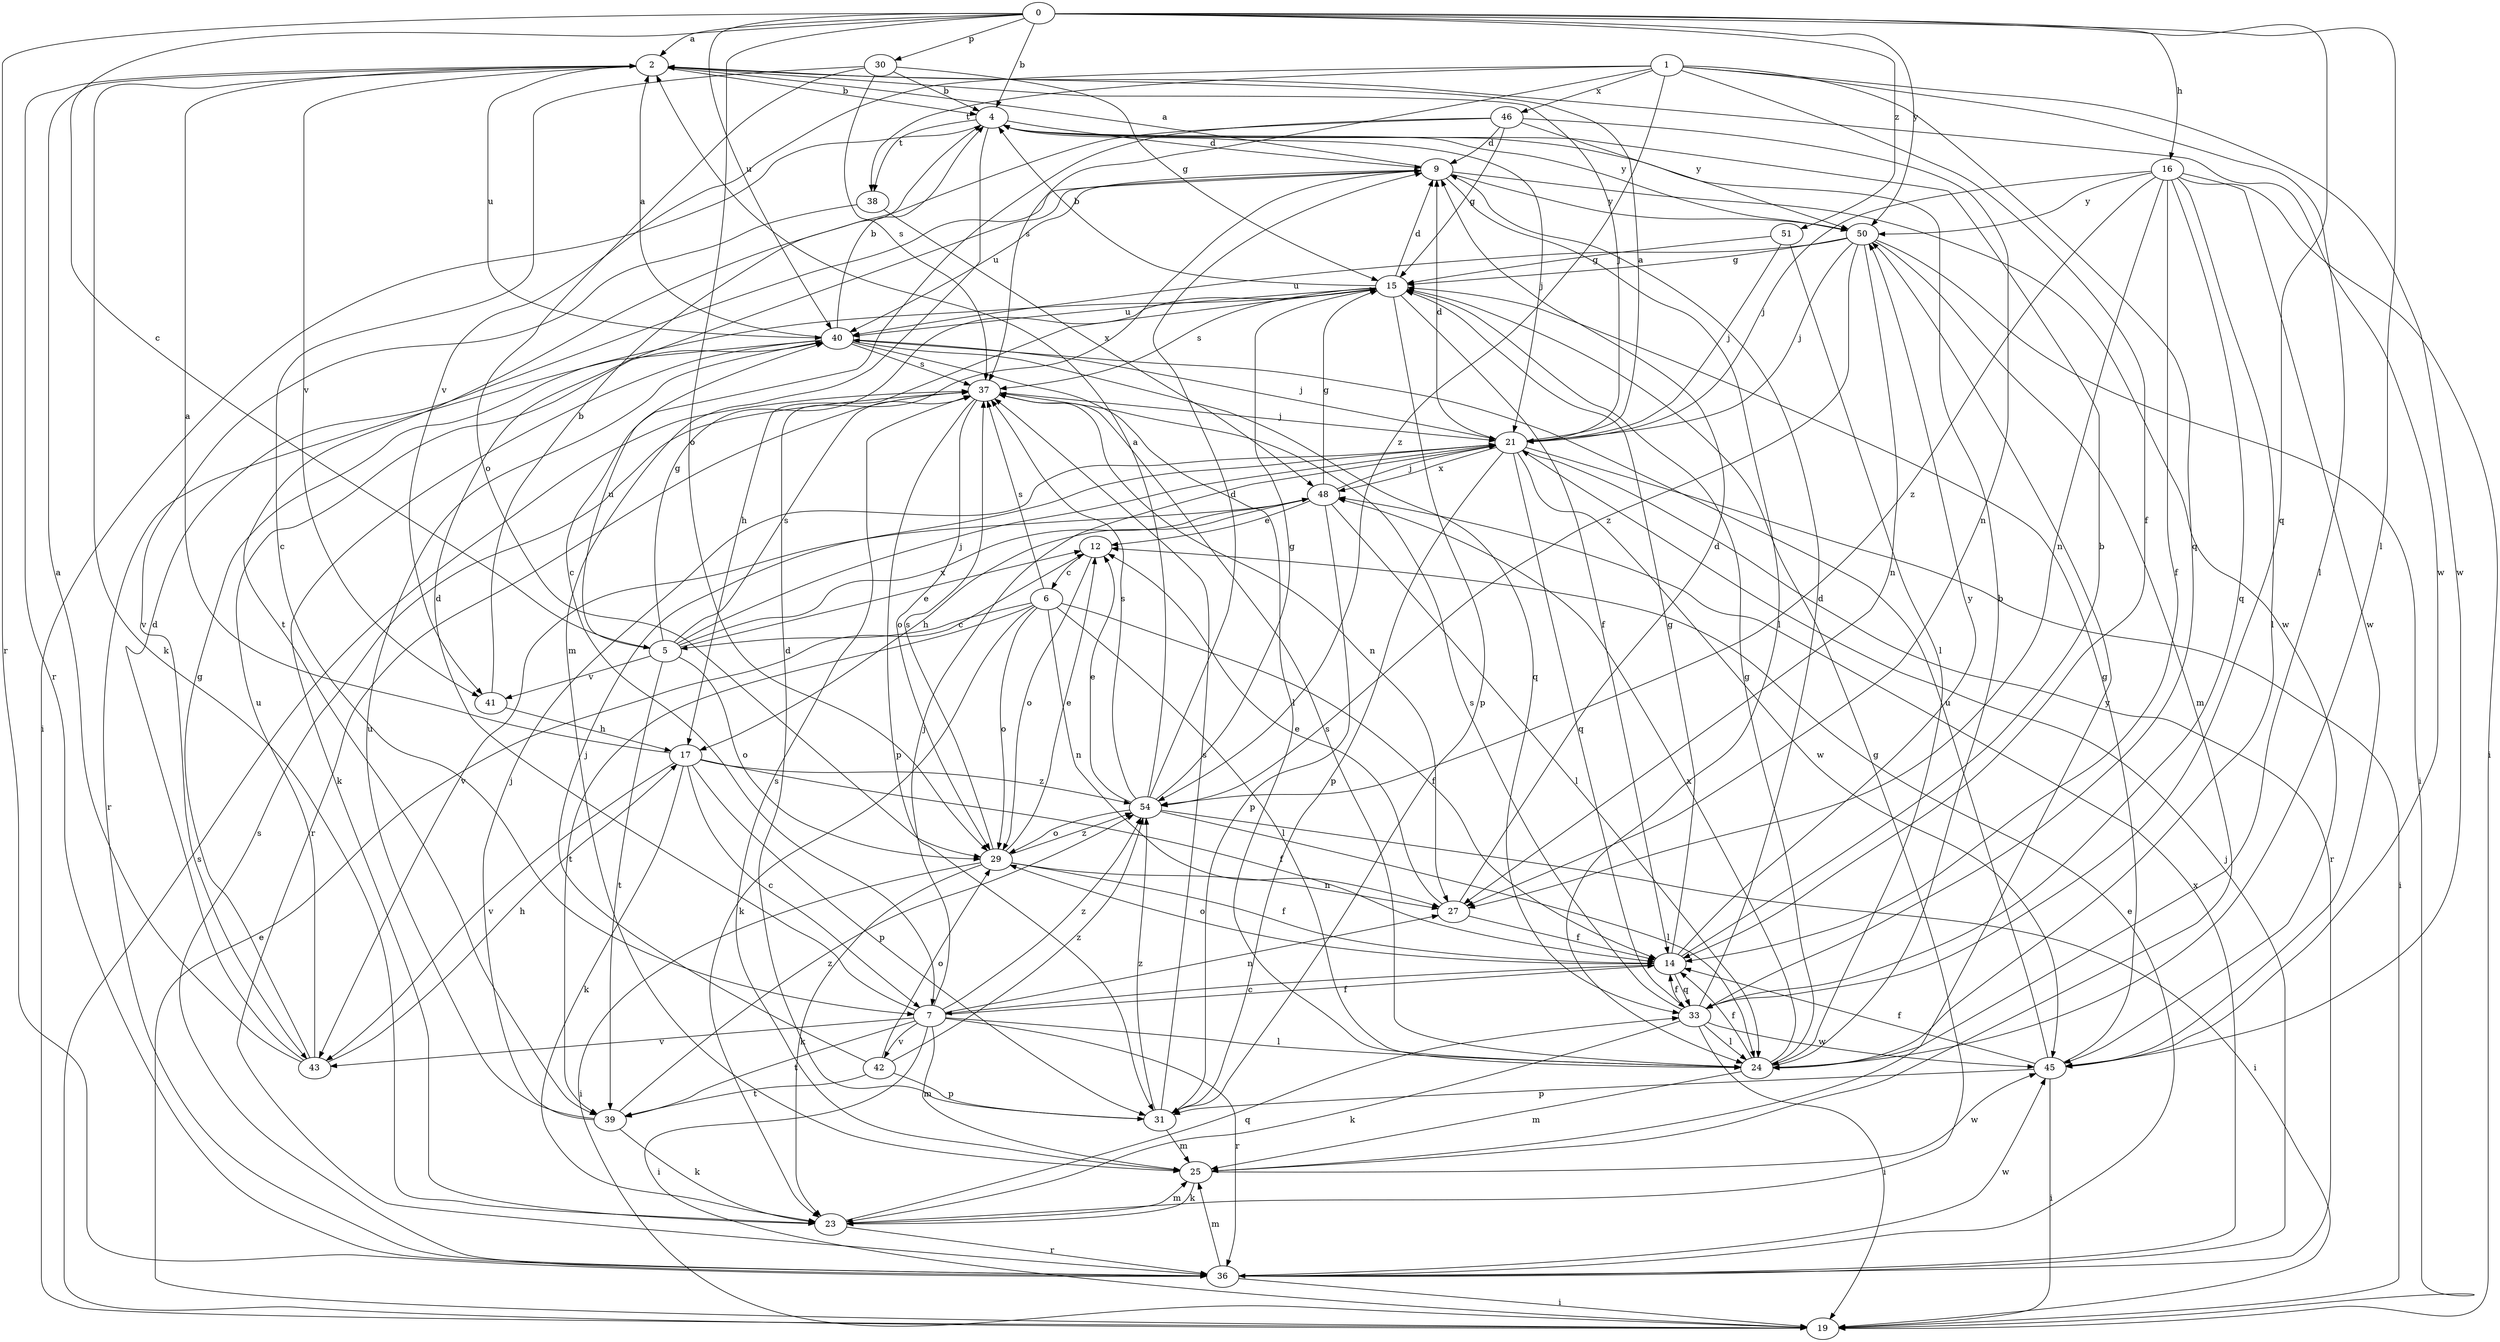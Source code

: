 strict digraph  {
0;
1;
2;
4;
5;
6;
7;
9;
12;
14;
15;
16;
17;
19;
21;
23;
24;
25;
27;
29;
30;
31;
33;
36;
37;
38;
39;
40;
41;
42;
43;
45;
46;
48;
50;
51;
54;
0 -> 2  [label=a];
0 -> 4  [label=b];
0 -> 5  [label=c];
0 -> 16  [label=h];
0 -> 24  [label=l];
0 -> 29  [label=o];
0 -> 30  [label=p];
0 -> 33  [label=q];
0 -> 36  [label=r];
0 -> 40  [label=u];
0 -> 50  [label=y];
0 -> 51  [label=z];
1 -> 14  [label=f];
1 -> 24  [label=l];
1 -> 33  [label=q];
1 -> 37  [label=s];
1 -> 38  [label=t];
1 -> 41  [label=v];
1 -> 45  [label=w];
1 -> 46  [label=x];
1 -> 54  [label=z];
2 -> 4  [label=b];
2 -> 21  [label=j];
2 -> 23  [label=k];
2 -> 36  [label=r];
2 -> 40  [label=u];
2 -> 41  [label=v];
2 -> 45  [label=w];
4 -> 9  [label=d];
4 -> 19  [label=i];
4 -> 21  [label=j];
4 -> 25  [label=m];
4 -> 38  [label=t];
4 -> 50  [label=y];
5 -> 12  [label=e];
5 -> 15  [label=g];
5 -> 21  [label=j];
5 -> 29  [label=o];
5 -> 37  [label=s];
5 -> 39  [label=t];
5 -> 40  [label=u];
5 -> 41  [label=v];
5 -> 48  [label=x];
6 -> 5  [label=c];
6 -> 14  [label=f];
6 -> 23  [label=k];
6 -> 24  [label=l];
6 -> 27  [label=n];
6 -> 29  [label=o];
6 -> 37  [label=s];
6 -> 39  [label=t];
7 -> 9  [label=d];
7 -> 14  [label=f];
7 -> 19  [label=i];
7 -> 21  [label=j];
7 -> 24  [label=l];
7 -> 25  [label=m];
7 -> 27  [label=n];
7 -> 36  [label=r];
7 -> 39  [label=t];
7 -> 42  [label=v];
7 -> 43  [label=v];
7 -> 54  [label=z];
9 -> 2  [label=a];
9 -> 24  [label=l];
9 -> 40  [label=u];
9 -> 45  [label=w];
9 -> 50  [label=y];
12 -> 6  [label=c];
12 -> 29  [label=o];
14 -> 4  [label=b];
14 -> 7  [label=c];
14 -> 15  [label=g];
14 -> 29  [label=o];
14 -> 33  [label=q];
14 -> 50  [label=y];
15 -> 4  [label=b];
15 -> 9  [label=d];
15 -> 14  [label=f];
15 -> 17  [label=h];
15 -> 31  [label=p];
15 -> 37  [label=s];
15 -> 40  [label=u];
16 -> 14  [label=f];
16 -> 19  [label=i];
16 -> 21  [label=j];
16 -> 24  [label=l];
16 -> 27  [label=n];
16 -> 33  [label=q];
16 -> 45  [label=w];
16 -> 50  [label=y];
16 -> 54  [label=z];
17 -> 2  [label=a];
17 -> 7  [label=c];
17 -> 14  [label=f];
17 -> 23  [label=k];
17 -> 31  [label=p];
17 -> 43  [label=v];
17 -> 54  [label=z];
19 -> 12  [label=e];
19 -> 37  [label=s];
21 -> 2  [label=a];
21 -> 9  [label=d];
21 -> 19  [label=i];
21 -> 31  [label=p];
21 -> 33  [label=q];
21 -> 36  [label=r];
21 -> 45  [label=w];
21 -> 48  [label=x];
23 -> 15  [label=g];
23 -> 25  [label=m];
23 -> 33  [label=q];
23 -> 36  [label=r];
24 -> 4  [label=b];
24 -> 14  [label=f];
24 -> 15  [label=g];
24 -> 25  [label=m];
24 -> 37  [label=s];
24 -> 48  [label=x];
25 -> 23  [label=k];
25 -> 37  [label=s];
25 -> 45  [label=w];
25 -> 50  [label=y];
27 -> 9  [label=d];
27 -> 12  [label=e];
27 -> 14  [label=f];
29 -> 12  [label=e];
29 -> 14  [label=f];
29 -> 19  [label=i];
29 -> 23  [label=k];
29 -> 27  [label=n];
29 -> 37  [label=s];
29 -> 54  [label=z];
30 -> 4  [label=b];
30 -> 7  [label=c];
30 -> 15  [label=g];
30 -> 29  [label=o];
30 -> 37  [label=s];
31 -> 9  [label=d];
31 -> 25  [label=m];
31 -> 37  [label=s];
31 -> 54  [label=z];
33 -> 9  [label=d];
33 -> 14  [label=f];
33 -> 19  [label=i];
33 -> 23  [label=k];
33 -> 24  [label=l];
33 -> 37  [label=s];
33 -> 45  [label=w];
36 -> 12  [label=e];
36 -> 19  [label=i];
36 -> 21  [label=j];
36 -> 25  [label=m];
36 -> 37  [label=s];
36 -> 45  [label=w];
36 -> 48  [label=x];
37 -> 21  [label=j];
37 -> 27  [label=n];
37 -> 29  [label=o];
37 -> 31  [label=p];
37 -> 36  [label=r];
38 -> 43  [label=v];
38 -> 48  [label=x];
39 -> 21  [label=j];
39 -> 23  [label=k];
39 -> 40  [label=u];
39 -> 54  [label=z];
40 -> 2  [label=a];
40 -> 4  [label=b];
40 -> 21  [label=j];
40 -> 23  [label=k];
40 -> 24  [label=l];
40 -> 33  [label=q];
40 -> 36  [label=r];
40 -> 37  [label=s];
41 -> 4  [label=b];
41 -> 17  [label=h];
42 -> 21  [label=j];
42 -> 29  [label=o];
42 -> 31  [label=p];
42 -> 39  [label=t];
42 -> 54  [label=z];
43 -> 2  [label=a];
43 -> 9  [label=d];
43 -> 15  [label=g];
43 -> 17  [label=h];
43 -> 40  [label=u];
45 -> 14  [label=f];
45 -> 15  [label=g];
45 -> 19  [label=i];
45 -> 31  [label=p];
45 -> 40  [label=u];
46 -> 7  [label=c];
46 -> 9  [label=d];
46 -> 15  [label=g];
46 -> 27  [label=n];
46 -> 39  [label=t];
46 -> 50  [label=y];
48 -> 12  [label=e];
48 -> 15  [label=g];
48 -> 17  [label=h];
48 -> 21  [label=j];
48 -> 24  [label=l];
48 -> 31  [label=p];
48 -> 43  [label=v];
50 -> 15  [label=g];
50 -> 19  [label=i];
50 -> 21  [label=j];
50 -> 25  [label=m];
50 -> 27  [label=n];
50 -> 40  [label=u];
50 -> 54  [label=z];
51 -> 15  [label=g];
51 -> 21  [label=j];
51 -> 24  [label=l];
54 -> 2  [label=a];
54 -> 9  [label=d];
54 -> 12  [label=e];
54 -> 15  [label=g];
54 -> 19  [label=i];
54 -> 24  [label=l];
54 -> 29  [label=o];
54 -> 37  [label=s];
}
